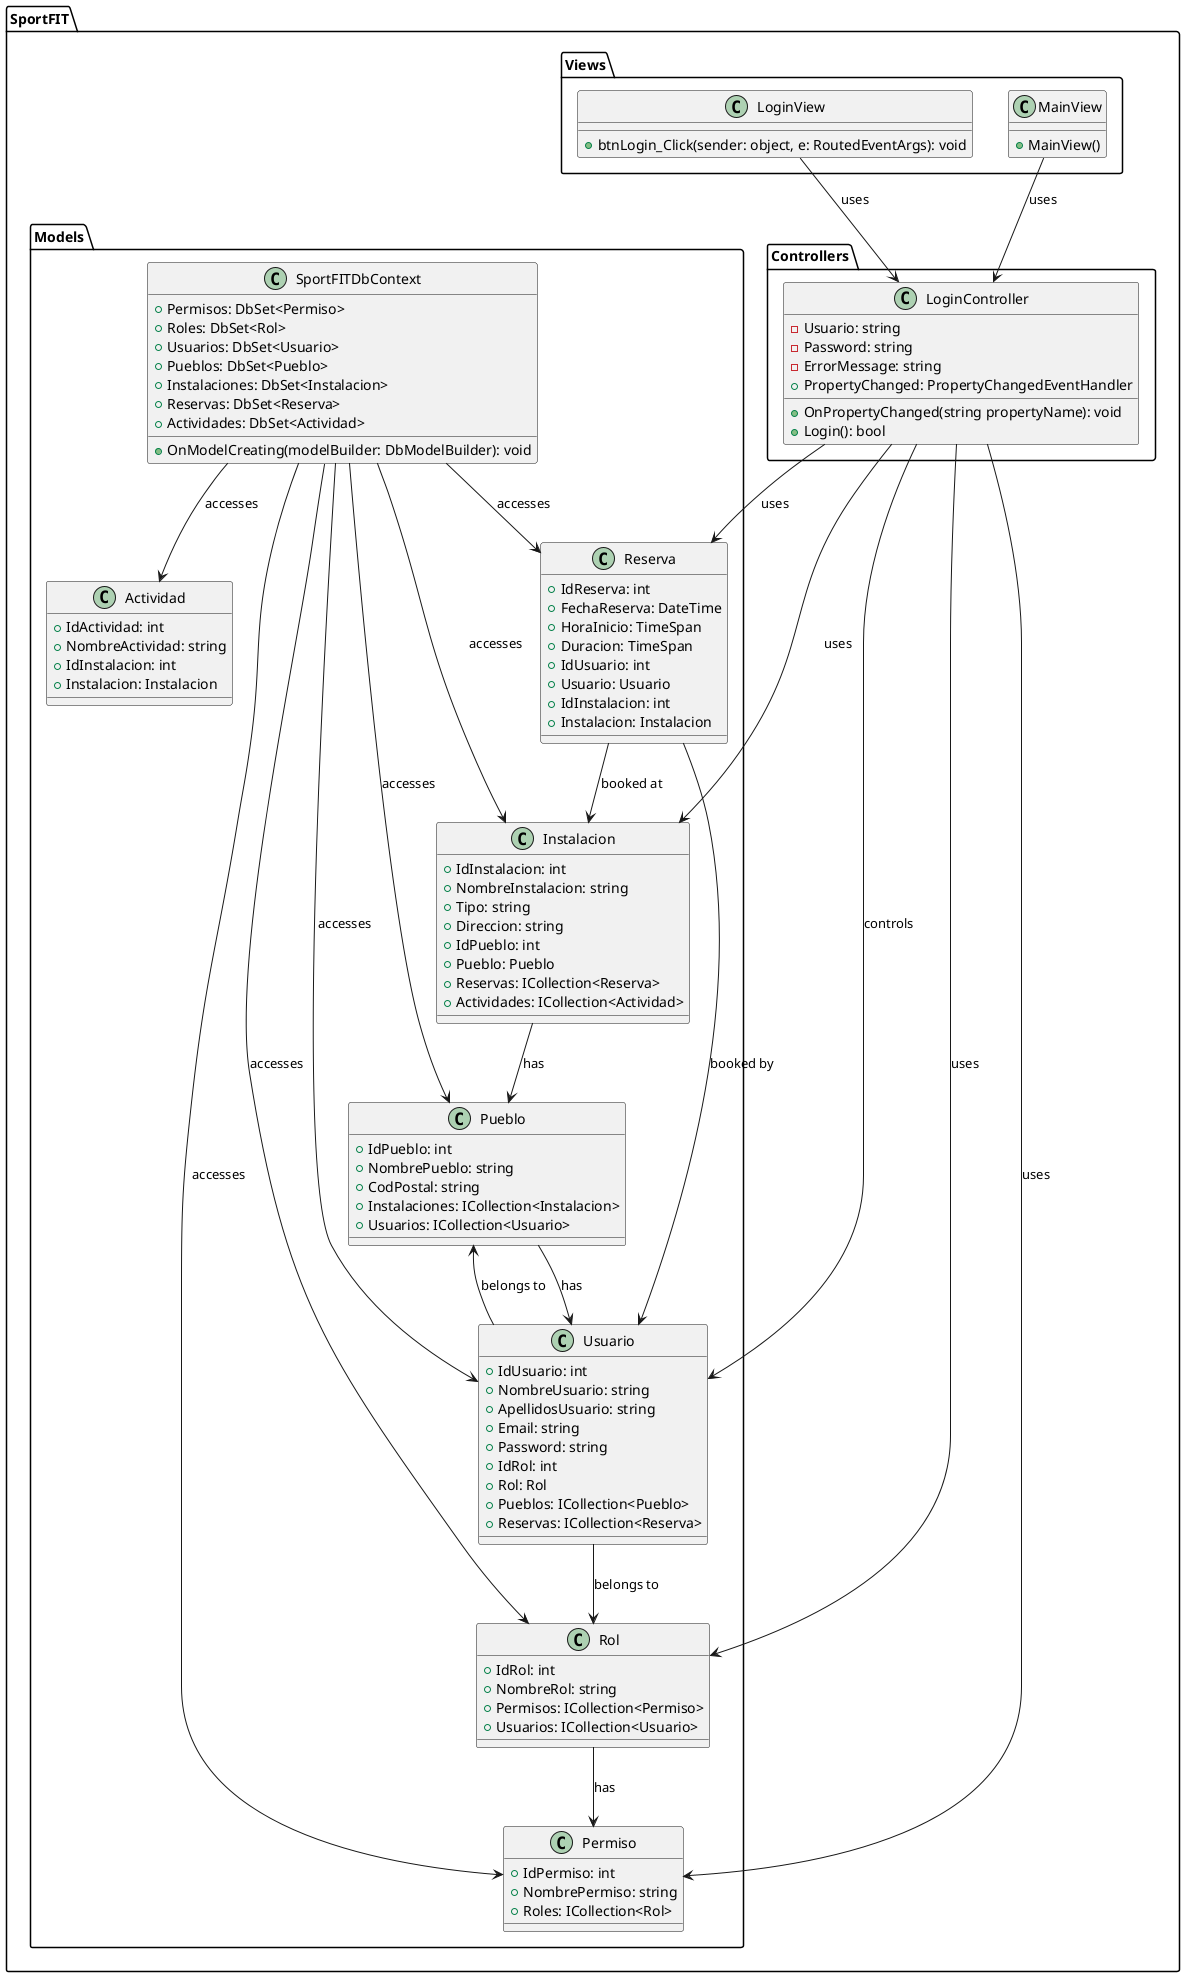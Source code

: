 ﻿@startuml

package "SportFIT.Controllers" {
    class LoginController {
        - Usuario: string
        - Password: string
        - ErrorMessage: string
        + PropertyChanged: PropertyChangedEventHandler
        {method} + OnPropertyChanged(string propertyName): void
        + Login(): bool
    }
}

package "SportFIT.Models" {
    class Actividad {
        + IdActividad: int
        + NombreActividad: string
        + IdInstalacion: int
        + Instalacion: Instalacion
    }

    class Instalacion {
        + IdInstalacion: int
        + NombreInstalacion: string
        + Tipo: string
        + Direccion: string
        + IdPueblo: int
        + Pueblo: Pueblo
        + Reservas: ICollection<Reserva>
        + Actividades: ICollection<Actividad>
    }

    class Permiso {
        + IdPermiso: int
        + NombrePermiso: string
        + Roles: ICollection<Rol>
    }

    class Pueblo {
        + IdPueblo: int
        + NombrePueblo: string
        + CodPostal: string
        + Instalaciones: ICollection<Instalacion>
        + Usuarios: ICollection<Usuario>
    }

    class Reserva {
        + IdReserva: int
        + FechaReserva: DateTime
        + HoraInicio: TimeSpan
        + Duracion: TimeSpan
        + IdUsuario: int
        + Usuario: Usuario
        + IdInstalacion: int
        + Instalacion: Instalacion
    }

    class Rol {
        + IdRol: int
        + NombreRol: string
        + Permisos: ICollection<Permiso>
        + Usuarios: ICollection<Usuario>
    }

    class Usuario {
        + IdUsuario: int
        + NombreUsuario: string
        + ApellidosUsuario: string
        + Email: string
        + Password: string
        + IdRol: int
        + Rol: Rol
        + Pueblos: ICollection<Pueblo>
        + Reservas: ICollection<Reserva>
    }

    class SportFITDbContext {
        + Permisos: DbSet<Permiso>
        + Roles: DbSet<Rol>
        + Usuarios: DbSet<Usuario>
        + Pueblos: DbSet<Pueblo>
        + Instalaciones: DbSet<Instalacion>
        + Reservas: DbSet<Reserva>
        + Actividades: DbSet<Actividad>
        {method} + OnModelCreating(modelBuilder: DbModelBuilder): void
    }
}

package "SportFIT.Views" {
    class LoginView {
        {method} + btnLogin_Click(sender: object, e: RoutedEventArgs): void
    }

    class MainView {
        {method} + MainView()
    }
}

LoginView --> LoginController : uses
MainView --> LoginController : uses

LoginController --> Usuario : controls
LoginController --> Instalacion : uses
LoginController --> Permiso : uses
LoginController --> Rol : uses
LoginController --> Reserva : uses

Instalacion --> Pueblo : has
Pueblo --> Usuario : has
Rol --> Permiso : has
Usuario --> Rol : belongs to
Usuario --> Pueblo : belongs to
Reserva --> Usuario : booked by
Reserva --> Instalacion : booked at

SportFITDbContext --> Permiso : accesses
SportFITDbContext --> Rol : accesses
SportFITDbContext --> Usuario : accesses
SportFITDbContext --> Pueblo : accesses
SportFITDbContext --> Instalacion : accesses
SportFITDbContext --> Reserva : accesses
SportFITDbContext --> Actividad : accesses

@enduml
